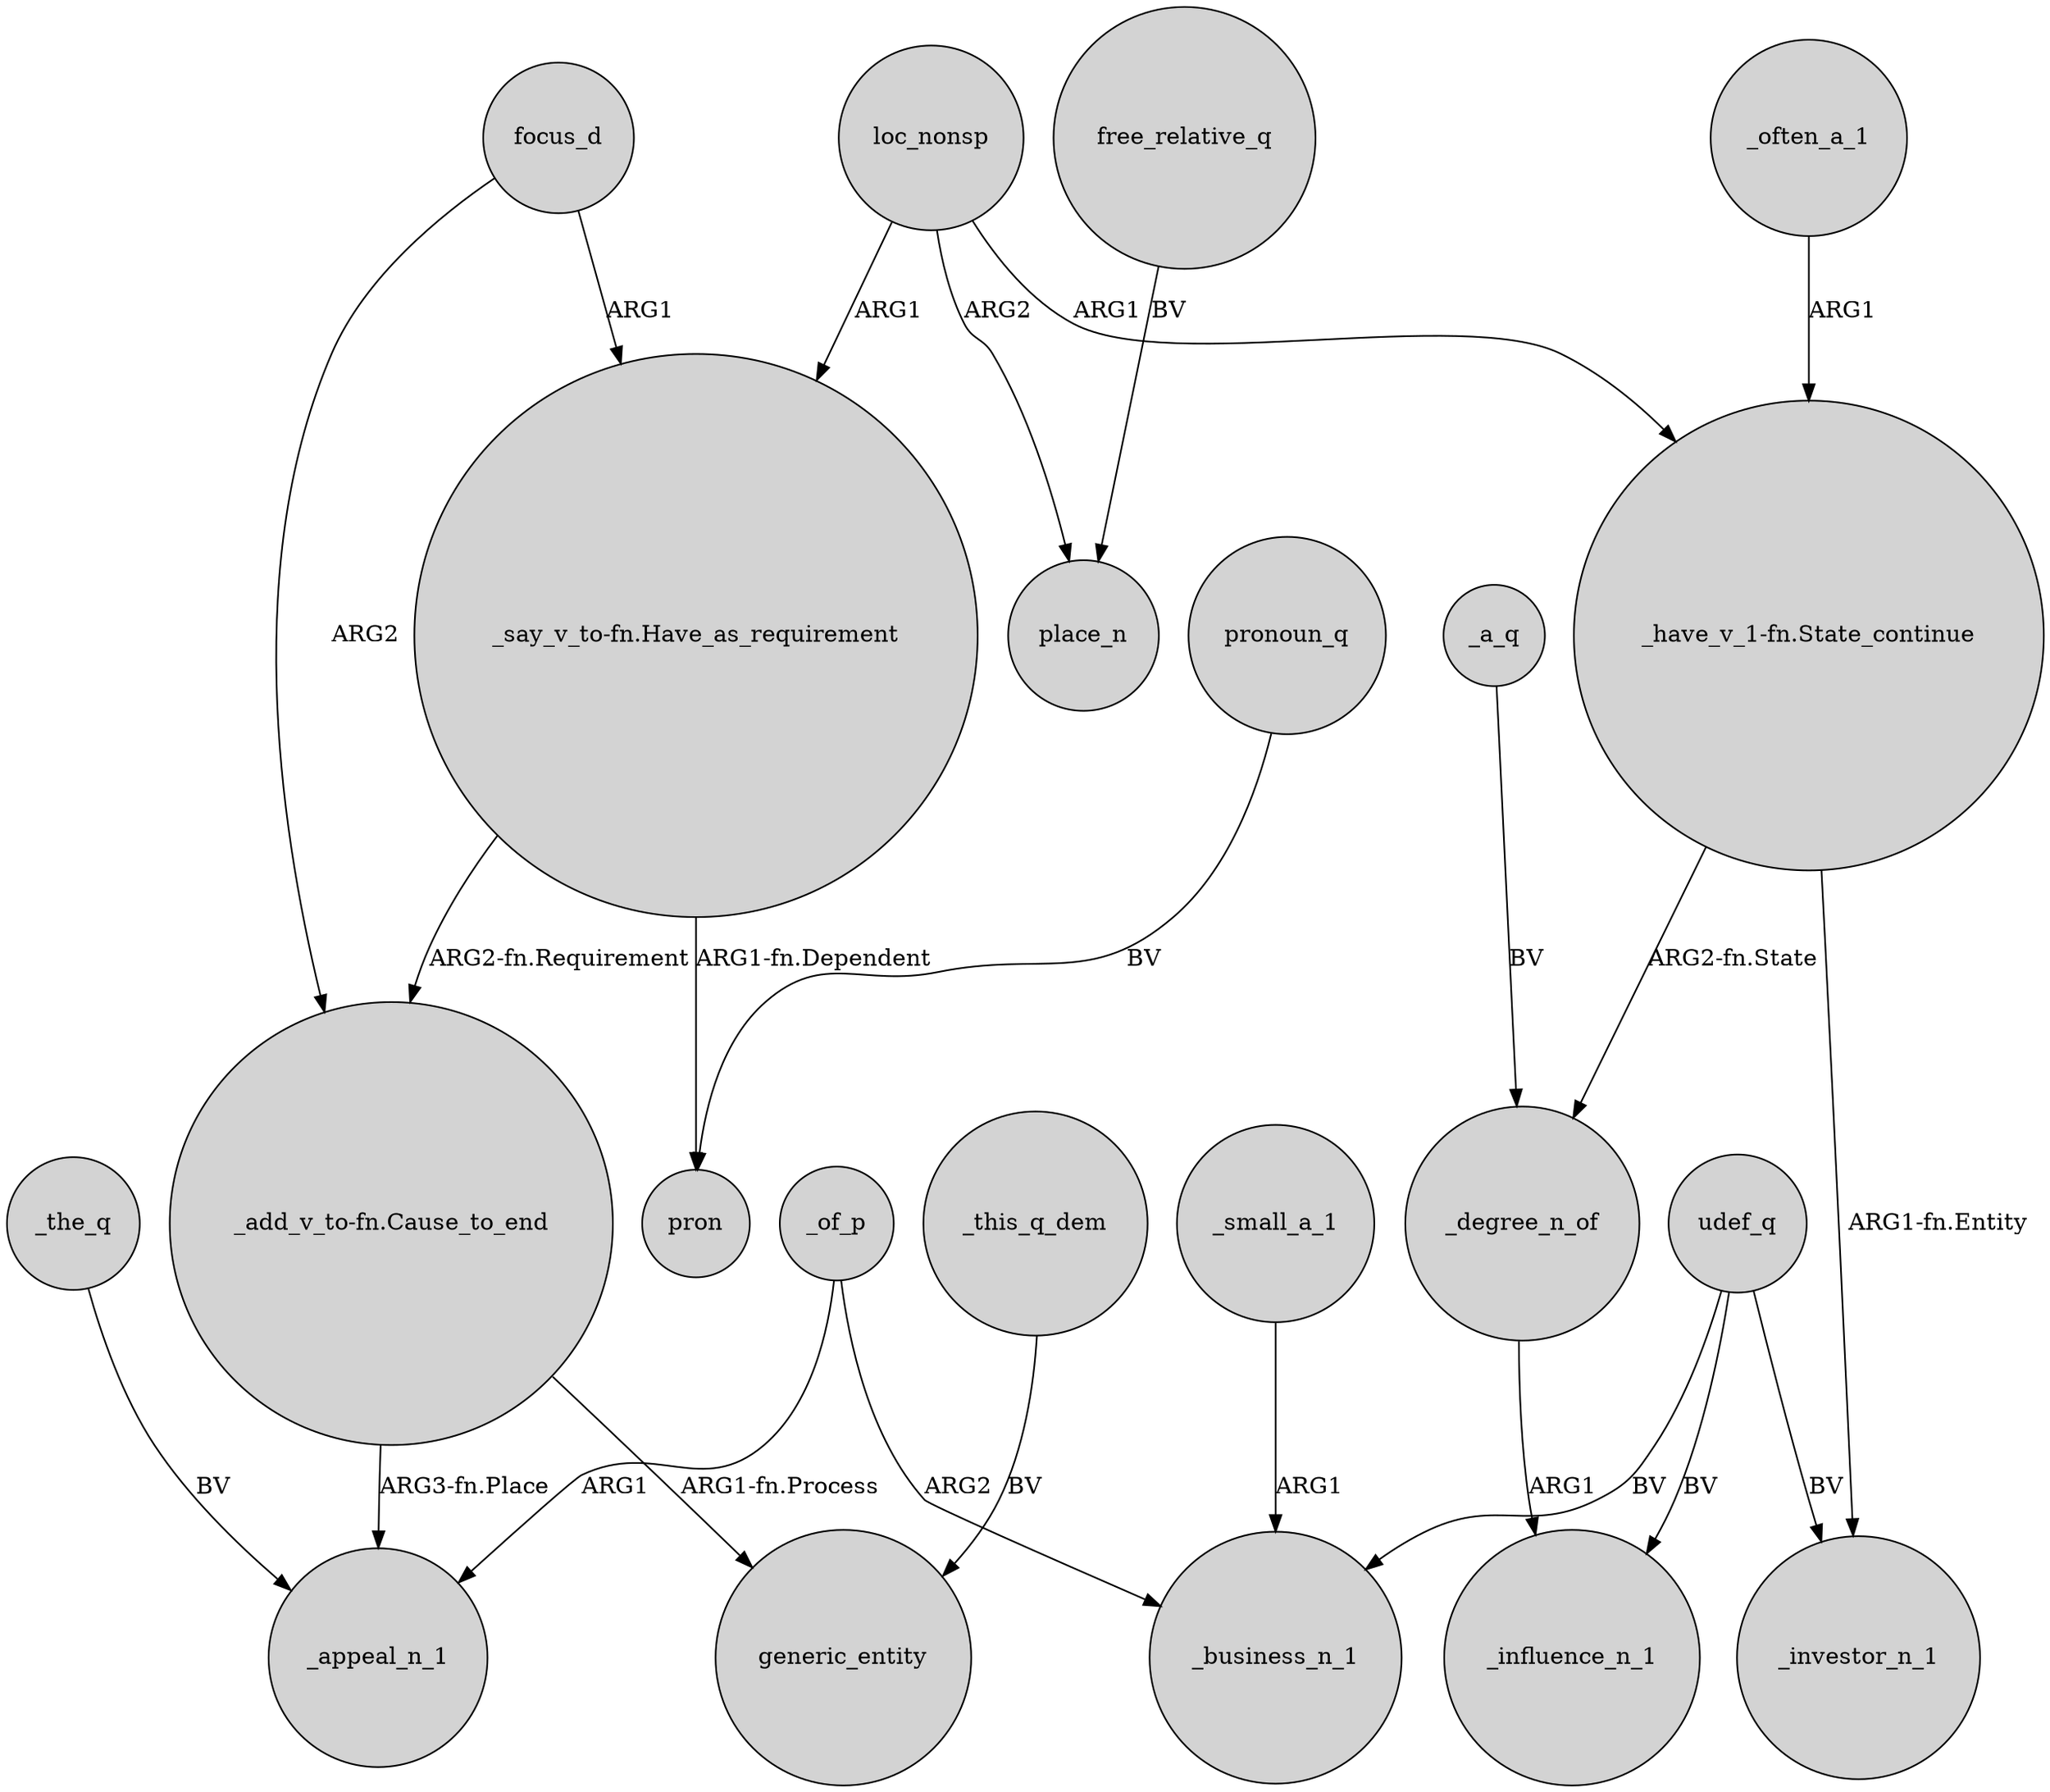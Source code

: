 digraph {
	node [shape=circle style=filled]
	focus_d -> "_add_v_to-fn.Cause_to_end" [label=ARG2]
	_degree_n_of -> _influence_n_1 [label=ARG1]
	udef_q -> _influence_n_1 [label=BV]
	_of_p -> _appeal_n_1 [label=ARG1]
	free_relative_q -> place_n [label=BV]
	"_have_v_1-fn.State_continue" -> _degree_n_of [label="ARG2-fn.State"]
	focus_d -> "_say_v_to-fn.Have_as_requirement" [label=ARG1]
	loc_nonsp -> "_say_v_to-fn.Have_as_requirement" [label=ARG1]
	_small_a_1 -> _business_n_1 [label=ARG1]
	udef_q -> _business_n_1 [label=BV]
	pronoun_q -> pron [label=BV]
	_often_a_1 -> "_have_v_1-fn.State_continue" [label=ARG1]
	_this_q_dem -> generic_entity [label=BV]
	"_say_v_to-fn.Have_as_requirement" -> "_add_v_to-fn.Cause_to_end" [label="ARG2-fn.Requirement"]
	_the_q -> _appeal_n_1 [label=BV]
	"_add_v_to-fn.Cause_to_end" -> generic_entity [label="ARG1-fn.Process"]
	"_say_v_to-fn.Have_as_requirement" -> pron [label="ARG1-fn.Dependent"]
	_of_p -> _business_n_1 [label=ARG2]
	loc_nonsp -> "_have_v_1-fn.State_continue" [label=ARG1]
	_a_q -> _degree_n_of [label=BV]
	"_add_v_to-fn.Cause_to_end" -> _appeal_n_1 [label="ARG3-fn.Place"]
	loc_nonsp -> place_n [label=ARG2]
	"_have_v_1-fn.State_continue" -> _investor_n_1 [label="ARG1-fn.Entity"]
	udef_q -> _investor_n_1 [label=BV]
}
